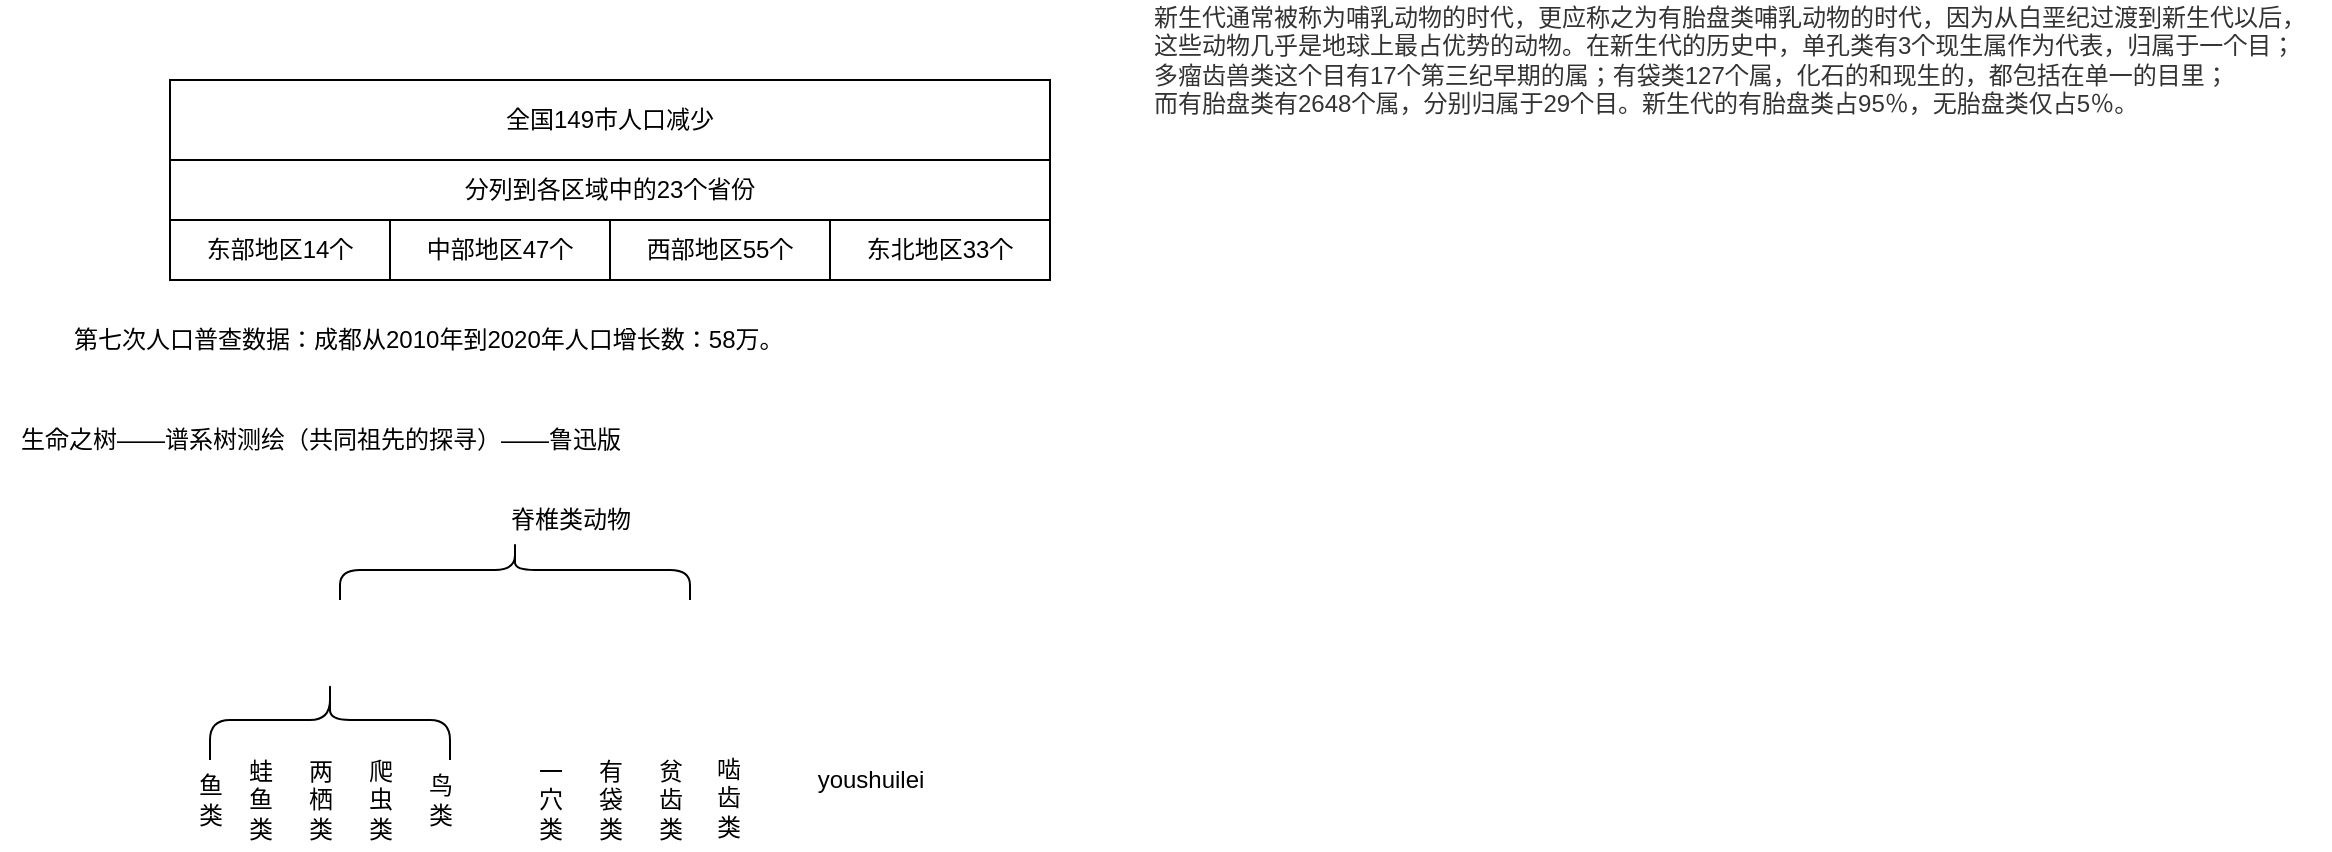 <mxfile version="14.9.6" type="github">
  <diagram id="l7Ko_PinxQo50UgZ7-K5" name="Page-1">
    <mxGraphModel dx="1408" dy="748" grid="1" gridSize="10" guides="1" tooltips="1" connect="1" arrows="1" fold="1" page="1" pageScale="1" pageWidth="827" pageHeight="1169" math="0" shadow="0">
      <root>
        <mxCell id="0" />
        <mxCell id="1" parent="0" />
        <mxCell id="cFST7dc2pD31edWH3BOT-1" value="全国149市人口减少" style="rounded=0;whiteSpace=wrap;html=1;" parent="1" vertex="1">
          <mxGeometry x="90" y="80" width="440" height="40" as="geometry" />
        </mxCell>
        <mxCell id="cFST7dc2pD31edWH3BOT-2" value="分列到各区域中的23个省份" style="rounded=0;whiteSpace=wrap;html=1;" parent="1" vertex="1">
          <mxGeometry x="90" y="120" width="440" height="30" as="geometry" />
        </mxCell>
        <mxCell id="cFST7dc2pD31edWH3BOT-3" value="东部地区14个" style="rounded=0;whiteSpace=wrap;html=1;" parent="1" vertex="1">
          <mxGeometry x="90" y="150" width="110" height="30" as="geometry" />
        </mxCell>
        <mxCell id="cFST7dc2pD31edWH3BOT-4" value="中部地区47个" style="rounded=0;whiteSpace=wrap;html=1;" parent="1" vertex="1">
          <mxGeometry x="200" y="150" width="110" height="30" as="geometry" />
        </mxCell>
        <mxCell id="cFST7dc2pD31edWH3BOT-5" value="西部地区55个" style="rounded=0;whiteSpace=wrap;html=1;" parent="1" vertex="1">
          <mxGeometry x="310" y="150" width="110" height="30" as="geometry" />
        </mxCell>
        <mxCell id="cFST7dc2pD31edWH3BOT-6" value="东北地区33个" style="rounded=0;whiteSpace=wrap;html=1;" parent="1" vertex="1">
          <mxGeometry x="420" y="150" width="110" height="30" as="geometry" />
        </mxCell>
        <mxCell id="VBDfhCNgzuD13jIUxgFp-1" value="第七次人口普查数据：成都从2010年到2020年人口增长数：58万。" style="text;html=1;align=left;verticalAlign=middle;resizable=0;points=[];autosize=1;strokeColor=none;" parent="1" vertex="1">
          <mxGeometry x="40" y="200" width="370" height="20" as="geometry" />
        </mxCell>
        <mxCell id="sI_rSDqrXAOF6AItgc4k-2" value="" style="shape=curlyBracket;whiteSpace=wrap;html=1;rounded=1;flipH=1;rotation=-90;" vertex="1" parent="1">
          <mxGeometry x="247.5" y="237.5" width="30" height="175" as="geometry" />
        </mxCell>
        <mxCell id="sI_rSDqrXAOF6AItgc4k-3" value="脊椎类动物" style="text;html=1;align=center;verticalAlign=middle;resizable=0;points=[];autosize=1;strokeColor=none;" vertex="1" parent="1">
          <mxGeometry x="250" y="290" width="80" height="20" as="geometry" />
        </mxCell>
        <mxCell id="sI_rSDqrXAOF6AItgc4k-4" value="" style="shape=curlyBracket;whiteSpace=wrap;html=1;rounded=1;flipH=1;rotation=-90;" vertex="1" parent="1">
          <mxGeometry x="150" y="340" width="40" height="120" as="geometry" />
        </mxCell>
        <mxCell id="sI_rSDqrXAOF6AItgc4k-5" value="鱼&lt;br&gt;类" style="text;html=1;align=center;verticalAlign=middle;resizable=0;points=[];autosize=1;strokeColor=none;" vertex="1" parent="1">
          <mxGeometry x="95" y="425" width="30" height="30" as="geometry" />
        </mxCell>
        <mxCell id="sI_rSDqrXAOF6AItgc4k-6" value="蛙&lt;br&gt;鱼&lt;br&gt;类" style="text;html=1;align=center;verticalAlign=middle;resizable=0;points=[];autosize=1;strokeColor=none;" vertex="1" parent="1">
          <mxGeometry x="120" y="415" width="30" height="50" as="geometry" />
        </mxCell>
        <mxCell id="sI_rSDqrXAOF6AItgc4k-7" value="两&lt;br&gt;栖&lt;br&gt;类" style="text;html=1;align=center;verticalAlign=middle;resizable=0;points=[];autosize=1;strokeColor=none;" vertex="1" parent="1">
          <mxGeometry x="150" y="415" width="30" height="50" as="geometry" />
        </mxCell>
        <mxCell id="sI_rSDqrXAOF6AItgc4k-8" value="爬&lt;br&gt;虫&lt;br&gt;类" style="text;html=1;align=center;verticalAlign=middle;resizable=0;points=[];autosize=1;strokeColor=none;" vertex="1" parent="1">
          <mxGeometry x="180" y="415" width="30" height="50" as="geometry" />
        </mxCell>
        <mxCell id="sI_rSDqrXAOF6AItgc4k-9" value="鸟&lt;br&gt;类" style="text;html=1;align=center;verticalAlign=middle;resizable=0;points=[];autosize=1;strokeColor=none;" vertex="1" parent="1">
          <mxGeometry x="210" y="425" width="30" height="30" as="geometry" />
        </mxCell>
        <mxCell id="sI_rSDqrXAOF6AItgc4k-10" value="一&lt;br&gt;穴&lt;br&gt;类" style="text;html=1;align=center;verticalAlign=middle;resizable=0;points=[];autosize=1;strokeColor=none;" vertex="1" parent="1">
          <mxGeometry x="265" y="415" width="30" height="50" as="geometry" />
        </mxCell>
        <mxCell id="sI_rSDqrXAOF6AItgc4k-11" value="有&lt;br&gt;袋&lt;br&gt;类" style="text;html=1;align=center;verticalAlign=middle;resizable=0;points=[];autosize=1;strokeColor=none;" vertex="1" parent="1">
          <mxGeometry x="295" y="414.5" width="30" height="50" as="geometry" />
        </mxCell>
        <mxCell id="sI_rSDqrXAOF6AItgc4k-12" value="贫&lt;br&gt;齿&lt;br&gt;类" style="text;html=1;align=center;verticalAlign=middle;resizable=0;points=[];autosize=1;strokeColor=none;" vertex="1" parent="1">
          <mxGeometry x="325" y="415" width="30" height="50" as="geometry" />
        </mxCell>
        <mxCell id="sI_rSDqrXAOF6AItgc4k-14" value="生命之树——谱系树测绘（共同祖先的探寻）——鲁迅版" style="text;html=1;align=center;verticalAlign=middle;resizable=0;points=[];autosize=1;strokeColor=none;" vertex="1" parent="1">
          <mxGeometry x="5" y="250" width="320" height="20" as="geometry" />
        </mxCell>
        <mxCell id="sI_rSDqrXAOF6AItgc4k-15" value="啮&lt;br&gt;齿&lt;br&gt;类" style="text;html=1;align=center;verticalAlign=middle;resizable=0;points=[];autosize=1;strokeColor=none;" vertex="1" parent="1">
          <mxGeometry x="354" y="414" width="30" height="50" as="geometry" />
        </mxCell>
        <mxCell id="sI_rSDqrXAOF6AItgc4k-16" value="youshuilei" style="text;html=1;align=center;verticalAlign=middle;resizable=0;points=[];autosize=1;strokeColor=none;" vertex="1" parent="1">
          <mxGeometry x="405" y="420" width="70" height="20" as="geometry" />
        </mxCell>
        <mxCell id="sI_rSDqrXAOF6AItgc4k-17" value="&lt;span style=&quot;color: rgb(51 , 51 , 51) ; font-family: &amp;#34;arial&amp;#34; , &amp;#34;pingfang sc&amp;#34; , &amp;#34;microsoft yahei&amp;#34; , sans-serif ; background-color: rgb(255 , 255 , 255)&quot;&gt;&lt;font style=&quot;font-size: 12px&quot;&gt;新生代通常被称为哺乳动物的时代，更应称之为有胎盘类哺乳动物的时代，因为从白垩纪过渡到新生代以后，&lt;br&gt;这些动物几乎是地球上最占优势的动物。在新生代的历史中，单孔类有3个现生属作为代表，归属于一个目；&lt;br&gt;多瘤齿兽类这个目有17个第三纪早期的属；有袋类127个属，化石的和现生的，都包括在单一的目里；&lt;br&gt;而有胎盘类有2648个属，分别归属于29个目。新生代的有胎盘类占95％，无胎盘类仅占5％。&lt;/font&gt;&lt;/span&gt;" style="text;html=1;align=left;verticalAlign=middle;resizable=0;points=[];autosize=1;strokeColor=none;" vertex="1" parent="1">
          <mxGeometry x="580" y="40" width="590" height="60" as="geometry" />
        </mxCell>
      </root>
    </mxGraphModel>
  </diagram>
</mxfile>

